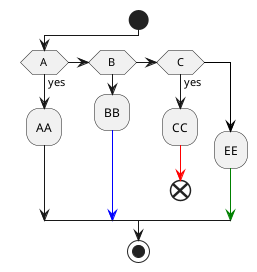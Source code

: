 {
  "sha1": "n3getxmbyf3l952bwzbkfw7xhgurlcm",
  "insertion": {
    "when": "2024-06-04T17:28:38.162Z",
    "url": "http://forum.plantuml.net/8158/improve-text-on-arrows-in-activity-diagram",
    "user": "plantuml@gmail.com"
  }
}
@startuml
start

if (A) then (yes)
    :AA;
elseif (B) then
    :BB;
-[#blue]->
elseif (C) then (yes)
    :CC;
-[#red]->
end
else
-[#black]->
	:EE;
-[#green]->
endif
stop
@enduml

